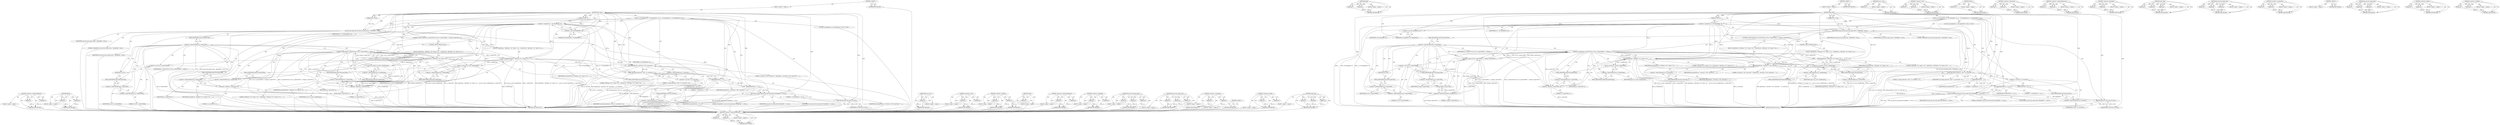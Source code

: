 digraph "&lt;operator&gt;.addition" {
vulnerable_148 [label=<(METHOD,&lt;operator&gt;.indirectFieldAccess)>];
vulnerable_149 [label=<(PARAM,p1)>];
vulnerable_150 [label=<(PARAM,p2)>];
vulnerable_151 [label=<(BLOCK,&lt;empty&gt;,&lt;empty&gt;)>];
vulnerable_152 [label=<(METHOD_RETURN,ANY)>];
vulnerable_172 [label=<(METHOD,fprintf)>];
vulnerable_173 [label=<(PARAM,p1)>];
vulnerable_174 [label=<(PARAM,p2)>];
vulnerable_175 [label=<(BLOCK,&lt;empty&gt;,&lt;empty&gt;)>];
vulnerable_176 [label=<(METHOD_RETURN,ANY)>];
vulnerable_6 [label=<(METHOD,&lt;global&gt;)<SUB>1</SUB>>];
vulnerable_7 [label=<(BLOCK,&lt;empty&gt;,&lt;empty&gt;)<SUB>1</SUB>>];
vulnerable_8 [label=<(METHOD,hdlr_dump)<SUB>1</SUB>>];
vulnerable_9 [label=<(PARAM,GF_Box *a)<SUB>1</SUB>>];
vulnerable_10 [label=<(PARAM,FILE * trace)<SUB>1</SUB>>];
vulnerable_11 [label=<(BLOCK,{
 	GF_HandlerBox *p = (GF_HandlerBox *)a;
 	gf...,{
 	GF_HandlerBox *p = (GF_HandlerBox *)a;
 	gf...)<SUB>2</SUB>>];
vulnerable_12 [label="<(LOCAL,GF_HandlerBox* p: GF_HandlerBox*)<SUB>3</SUB>>"];
vulnerable_13 [label=<(&lt;operator&gt;.assignment,*p = (GF_HandlerBox *)a)<SUB>3</SUB>>];
vulnerable_14 [label=<(IDENTIFIER,p,*p = (GF_HandlerBox *)a)<SUB>3</SUB>>];
vulnerable_15 [label=<(&lt;operator&gt;.cast,(GF_HandlerBox *)a)<SUB>3</SUB>>];
vulnerable_16 [label=<(UNKNOWN,GF_HandlerBox *,GF_HandlerBox *)<SUB>3</SUB>>];
vulnerable_17 [label=<(IDENTIFIER,a,(GF_HandlerBox *)a)<SUB>3</SUB>>];
vulnerable_18 [label=<(gf_isom_box_dump_start,gf_isom_box_dump_start(a, &quot;HandlerBox&quot;, trace))<SUB>4</SUB>>];
vulnerable_19 [label=<(IDENTIFIER,a,gf_isom_box_dump_start(a, &quot;HandlerBox&quot;, trace))<SUB>4</SUB>>];
vulnerable_20 [label=<(LITERAL,&quot;HandlerBox&quot;,gf_isom_box_dump_start(a, &quot;HandlerBox&quot;, trace))<SUB>4</SUB>>];
vulnerable_21 [label=<(IDENTIFIER,trace,gf_isom_box_dump_start(a, &quot;HandlerBox&quot;, trace))<SUB>4</SUB>>];
vulnerable_22 [label=<(CONTROL_STRUCTURE,IF,if (p-&gt;nameUTF8 &amp;&amp; (u32) p-&gt;nameUTF8[0] == strlen(p-&gt;nameUTF8+1)))<SUB>5</SUB>>];
vulnerable_23 [label=<(&lt;operator&gt;.logicalAnd,p-&gt;nameUTF8 &amp;&amp; (u32) p-&gt;nameUTF8[0] == strlen(p...)<SUB>5</SUB>>];
vulnerable_24 [label=<(&lt;operator&gt;.indirectFieldAccess,p-&gt;nameUTF8)<SUB>5</SUB>>];
vulnerable_25 [label=<(IDENTIFIER,p,p-&gt;nameUTF8 &amp;&amp; (u32) p-&gt;nameUTF8[0] == strlen(p...)<SUB>5</SUB>>];
vulnerable_26 [label=<(FIELD_IDENTIFIER,nameUTF8,nameUTF8)<SUB>5</SUB>>];
vulnerable_27 [label=<(&lt;operator&gt;.equals,(u32) p-&gt;nameUTF8[0] == strlen(p-&gt;nameUTF8+1))<SUB>5</SUB>>];
vulnerable_28 [label=<(&lt;operator&gt;.cast,(u32) p-&gt;nameUTF8[0])<SUB>5</SUB>>];
vulnerable_29 [label=<(UNKNOWN,u32,u32)<SUB>5</SUB>>];
vulnerable_30 [label=<(&lt;operator&gt;.indirectIndexAccess,p-&gt;nameUTF8[0])<SUB>5</SUB>>];
vulnerable_31 [label=<(&lt;operator&gt;.indirectFieldAccess,p-&gt;nameUTF8)<SUB>5</SUB>>];
vulnerable_32 [label=<(IDENTIFIER,p,(u32) p-&gt;nameUTF8[0])<SUB>5</SUB>>];
vulnerable_33 [label=<(FIELD_IDENTIFIER,nameUTF8,nameUTF8)<SUB>5</SUB>>];
vulnerable_34 [label=<(LITERAL,0,(u32) p-&gt;nameUTF8[0])<SUB>5</SUB>>];
vulnerable_35 [label=<(strlen,strlen(p-&gt;nameUTF8+1))<SUB>5</SUB>>];
vulnerable_36 [label=<(&lt;operator&gt;.addition,p-&gt;nameUTF8+1)<SUB>5</SUB>>];
vulnerable_37 [label=<(&lt;operator&gt;.indirectFieldAccess,p-&gt;nameUTF8)<SUB>5</SUB>>];
vulnerable_38 [label=<(IDENTIFIER,p,p-&gt;nameUTF8+1)<SUB>5</SUB>>];
vulnerable_39 [label=<(FIELD_IDENTIFIER,nameUTF8,nameUTF8)<SUB>5</SUB>>];
vulnerable_40 [label=<(LITERAL,1,p-&gt;nameUTF8+1)<SUB>5</SUB>>];
vulnerable_41 [label=<(BLOCK,{
 		fprintf(trace, &quot;hdlrType=\&quot;%s\&quot; Name=\&quot;%s\...,{
 		fprintf(trace, &quot;hdlrType=\&quot;%s\&quot; Name=\&quot;%s\...)<SUB>5</SUB>>];
vulnerable_42 [label=<(fprintf,fprintf(trace, &quot;hdlrType=\&quot;%s\&quot; Name=\&quot;%s\&quot; &quot;, ...)<SUB>6</SUB>>];
vulnerable_43 [label=<(IDENTIFIER,trace,fprintf(trace, &quot;hdlrType=\&quot;%s\&quot; Name=\&quot;%s\&quot; &quot;, ...)<SUB>6</SUB>>];
vulnerable_44 [label=<(LITERAL,&quot;hdlrType=\&quot;%s\&quot; Name=\&quot;%s\&quot; &quot;,fprintf(trace, &quot;hdlrType=\&quot;%s\&quot; Name=\&quot;%s\&quot; &quot;, ...)<SUB>6</SUB>>];
vulnerable_45 [label=<(gf_4cc_to_str,gf_4cc_to_str(p-&gt;handlerType))<SUB>6</SUB>>];
vulnerable_46 [label=<(&lt;operator&gt;.indirectFieldAccess,p-&gt;handlerType)<SUB>6</SUB>>];
vulnerable_47 [label=<(IDENTIFIER,p,gf_4cc_to_str(p-&gt;handlerType))<SUB>6</SUB>>];
vulnerable_48 [label=<(FIELD_IDENTIFIER,handlerType,handlerType)<SUB>6</SUB>>];
vulnerable_49 [label=<(&lt;operator&gt;.addition,p-&gt;nameUTF8+1)<SUB>6</SUB>>];
vulnerable_50 [label=<(&lt;operator&gt;.indirectFieldAccess,p-&gt;nameUTF8)<SUB>6</SUB>>];
vulnerable_51 [label=<(IDENTIFIER,p,p-&gt;nameUTF8+1)<SUB>6</SUB>>];
vulnerable_52 [label=<(FIELD_IDENTIFIER,nameUTF8,nameUTF8)<SUB>6</SUB>>];
vulnerable_53 [label=<(LITERAL,1,p-&gt;nameUTF8+1)<SUB>6</SUB>>];
vulnerable_54 [label=<(CONTROL_STRUCTURE,ELSE,else)<SUB>7</SUB>>];
vulnerable_55 [label=<(BLOCK,{
 		fprintf(trace, &quot;hdlrType=\&quot;%s\&quot; Name=\&quot;%s\...,{
 		fprintf(trace, &quot;hdlrType=\&quot;%s\&quot; Name=\&quot;%s\...)<SUB>7</SUB>>];
vulnerable_56 [label=<(fprintf,fprintf(trace, &quot;hdlrType=\&quot;%s\&quot; Name=\&quot;%s\&quot; &quot;, ...)<SUB>8</SUB>>];
vulnerable_57 [label=<(IDENTIFIER,trace,fprintf(trace, &quot;hdlrType=\&quot;%s\&quot; Name=\&quot;%s\&quot; &quot;, ...)<SUB>8</SUB>>];
vulnerable_58 [label=<(LITERAL,&quot;hdlrType=\&quot;%s\&quot; Name=\&quot;%s\&quot; &quot;,fprintf(trace, &quot;hdlrType=\&quot;%s\&quot; Name=\&quot;%s\&quot; &quot;, ...)<SUB>8</SUB>>];
vulnerable_59 [label=<(gf_4cc_to_str,gf_4cc_to_str(p-&gt;handlerType))<SUB>8</SUB>>];
vulnerable_60 [label=<(&lt;operator&gt;.indirectFieldAccess,p-&gt;handlerType)<SUB>8</SUB>>];
vulnerable_61 [label=<(IDENTIFIER,p,gf_4cc_to_str(p-&gt;handlerType))<SUB>8</SUB>>];
vulnerable_62 [label=<(FIELD_IDENTIFIER,handlerType,handlerType)<SUB>8</SUB>>];
vulnerable_63 [label=<(&lt;operator&gt;.indirectFieldAccess,p-&gt;nameUTF8)<SUB>8</SUB>>];
vulnerable_64 [label=<(IDENTIFIER,p,fprintf(trace, &quot;hdlrType=\&quot;%s\&quot; Name=\&quot;%s\&quot; &quot;, ...)<SUB>8</SUB>>];
vulnerable_65 [label=<(FIELD_IDENTIFIER,nameUTF8,nameUTF8)<SUB>8</SUB>>];
vulnerable_66 [label=<(fprintf,fprintf(trace, &quot;reserved1=\&quot;%d\&quot; reserved2=\&quot;&quot;,...)<SUB>10</SUB>>];
vulnerable_67 [label=<(IDENTIFIER,trace,fprintf(trace, &quot;reserved1=\&quot;%d\&quot; reserved2=\&quot;&quot;,...)<SUB>10</SUB>>];
vulnerable_68 [label=<(LITERAL,&quot;reserved1=\&quot;%d\&quot; reserved2=\&quot;&quot;,fprintf(trace, &quot;reserved1=\&quot;%d\&quot; reserved2=\&quot;&quot;,...)<SUB>10</SUB>>];
vulnerable_69 [label=<(&lt;operator&gt;.indirectFieldAccess,p-&gt;reserved1)<SUB>10</SUB>>];
vulnerable_70 [label=<(IDENTIFIER,p,fprintf(trace, &quot;reserved1=\&quot;%d\&quot; reserved2=\&quot;&quot;,...)<SUB>10</SUB>>];
vulnerable_71 [label=<(FIELD_IDENTIFIER,reserved1,reserved1)<SUB>10</SUB>>];
vulnerable_72 [label=<(dump_data,dump_data(trace, (char *) p-&gt;reserved2, 12))<SUB>11</SUB>>];
vulnerable_73 [label=<(IDENTIFIER,trace,dump_data(trace, (char *) p-&gt;reserved2, 12))<SUB>11</SUB>>];
vulnerable_74 [label=<(&lt;operator&gt;.cast,(char *) p-&gt;reserved2)<SUB>11</SUB>>];
vulnerable_75 [label=<(UNKNOWN,char *,char *)<SUB>11</SUB>>];
vulnerable_76 [label=<(&lt;operator&gt;.indirectFieldAccess,p-&gt;reserved2)<SUB>11</SUB>>];
vulnerable_77 [label=<(IDENTIFIER,p,(char *) p-&gt;reserved2)<SUB>11</SUB>>];
vulnerable_78 [label=<(FIELD_IDENTIFIER,reserved2,reserved2)<SUB>11</SUB>>];
vulnerable_79 [label=<(LITERAL,12,dump_data(trace, (char *) p-&gt;reserved2, 12))<SUB>11</SUB>>];
vulnerable_80 [label=<(fprintf,fprintf(trace, &quot;\&quot;&quot;))<SUB>12</SUB>>];
vulnerable_81 [label=<(IDENTIFIER,trace,fprintf(trace, &quot;\&quot;&quot;))<SUB>12</SUB>>];
vulnerable_82 [label=<(LITERAL,&quot;\&quot;&quot;,fprintf(trace, &quot;\&quot;&quot;))<SUB>12</SUB>>];
vulnerable_83 [label=<(fprintf,fprintf(trace, &quot;&gt;\n&quot;))<SUB>14</SUB>>];
vulnerable_84 [label=<(IDENTIFIER,trace,fprintf(trace, &quot;&gt;\n&quot;))<SUB>14</SUB>>];
vulnerable_85 [label=<(LITERAL,&quot;&gt;\n&quot;,fprintf(trace, &quot;&gt;\n&quot;))<SUB>14</SUB>>];
vulnerable_86 [label=<(gf_isom_box_dump_done,gf_isom_box_dump_done(&quot;HandlerBox&quot;, a, trace))<SUB>15</SUB>>];
vulnerable_87 [label=<(LITERAL,&quot;HandlerBox&quot;,gf_isom_box_dump_done(&quot;HandlerBox&quot;, a, trace))<SUB>15</SUB>>];
vulnerable_88 [label=<(IDENTIFIER,a,gf_isom_box_dump_done(&quot;HandlerBox&quot;, a, trace))<SUB>15</SUB>>];
vulnerable_89 [label=<(IDENTIFIER,trace,gf_isom_box_dump_done(&quot;HandlerBox&quot;, a, trace))<SUB>15</SUB>>];
vulnerable_90 [label=<(RETURN,return GF_OK;,return GF_OK;)<SUB>16</SUB>>];
vulnerable_91 [label=<(IDENTIFIER,GF_OK,return GF_OK;)<SUB>16</SUB>>];
vulnerable_92 [label=<(METHOD_RETURN,GF_Err)<SUB>1</SUB>>];
vulnerable_94 [label=<(METHOD_RETURN,ANY)<SUB>1</SUB>>];
vulnerable_177 [label=<(METHOD,gf_4cc_to_str)>];
vulnerable_178 [label=<(PARAM,p1)>];
vulnerable_179 [label=<(BLOCK,&lt;empty&gt;,&lt;empty&gt;)>];
vulnerable_180 [label=<(METHOD_RETURN,ANY)>];
vulnerable_132 [label=<(METHOD,&lt;operator&gt;.cast)>];
vulnerable_133 [label=<(PARAM,p1)>];
vulnerable_134 [label=<(PARAM,p2)>];
vulnerable_135 [label=<(BLOCK,&lt;empty&gt;,&lt;empty&gt;)>];
vulnerable_136 [label=<(METHOD_RETURN,ANY)>];
vulnerable_167 [label=<(METHOD,&lt;operator&gt;.addition)>];
vulnerable_168 [label=<(PARAM,p1)>];
vulnerable_169 [label=<(PARAM,p2)>];
vulnerable_170 [label=<(BLOCK,&lt;empty&gt;,&lt;empty&gt;)>];
vulnerable_171 [label=<(METHOD_RETURN,ANY)>];
vulnerable_163 [label=<(METHOD,strlen)>];
vulnerable_164 [label=<(PARAM,p1)>];
vulnerable_165 [label=<(BLOCK,&lt;empty&gt;,&lt;empty&gt;)>];
vulnerable_166 [label=<(METHOD_RETURN,ANY)>];
vulnerable_158 [label=<(METHOD,&lt;operator&gt;.indirectIndexAccess)>];
vulnerable_159 [label=<(PARAM,p1)>];
vulnerable_160 [label=<(PARAM,p2)>];
vulnerable_161 [label=<(BLOCK,&lt;empty&gt;,&lt;empty&gt;)>];
vulnerable_162 [label=<(METHOD_RETURN,ANY)>];
vulnerable_143 [label=<(METHOD,&lt;operator&gt;.logicalAnd)>];
vulnerable_144 [label=<(PARAM,p1)>];
vulnerable_145 [label=<(PARAM,p2)>];
vulnerable_146 [label=<(BLOCK,&lt;empty&gt;,&lt;empty&gt;)>];
vulnerable_147 [label=<(METHOD_RETURN,ANY)>];
vulnerable_187 [label=<(METHOD,gf_isom_box_dump_done)>];
vulnerable_188 [label=<(PARAM,p1)>];
vulnerable_189 [label=<(PARAM,p2)>];
vulnerable_190 [label=<(PARAM,p3)>];
vulnerable_191 [label=<(BLOCK,&lt;empty&gt;,&lt;empty&gt;)>];
vulnerable_192 [label=<(METHOD_RETURN,ANY)>];
vulnerable_137 [label=<(METHOD,gf_isom_box_dump_start)>];
vulnerable_138 [label=<(PARAM,p1)>];
vulnerable_139 [label=<(PARAM,p2)>];
vulnerable_140 [label=<(PARAM,p3)>];
vulnerable_141 [label=<(BLOCK,&lt;empty&gt;,&lt;empty&gt;)>];
vulnerable_142 [label=<(METHOD_RETURN,ANY)>];
vulnerable_127 [label=<(METHOD,&lt;operator&gt;.assignment)>];
vulnerable_128 [label=<(PARAM,p1)>];
vulnerable_129 [label=<(PARAM,p2)>];
vulnerable_130 [label=<(BLOCK,&lt;empty&gt;,&lt;empty&gt;)>];
vulnerable_131 [label=<(METHOD_RETURN,ANY)>];
vulnerable_121 [label=<(METHOD,&lt;global&gt;)<SUB>1</SUB>>];
vulnerable_122 [label=<(BLOCK,&lt;empty&gt;,&lt;empty&gt;)>];
vulnerable_123 [label=<(METHOD_RETURN,ANY)>];
vulnerable_153 [label=<(METHOD,&lt;operator&gt;.equals)>];
vulnerable_154 [label=<(PARAM,p1)>];
vulnerable_155 [label=<(PARAM,p2)>];
vulnerable_156 [label=<(BLOCK,&lt;empty&gt;,&lt;empty&gt;)>];
vulnerable_157 [label=<(METHOD_RETURN,ANY)>];
vulnerable_181 [label=<(METHOD,dump_data)>];
vulnerable_182 [label=<(PARAM,p1)>];
vulnerable_183 [label=<(PARAM,p2)>];
vulnerable_184 [label=<(PARAM,p3)>];
vulnerable_185 [label=<(BLOCK,&lt;empty&gt;,&lt;empty&gt;)>];
vulnerable_186 [label=<(METHOD_RETURN,ANY)>];
fixed_148 [label=<(METHOD,&lt;operator&gt;.indirectFieldAccess)>];
fixed_149 [label=<(PARAM,p1)>];
fixed_150 [label=<(PARAM,p2)>];
fixed_151 [label=<(BLOCK,&lt;empty&gt;,&lt;empty&gt;)>];
fixed_152 [label=<(METHOD_RETURN,ANY)>];
fixed_172 [label=<(METHOD,fprintf)>];
fixed_173 [label=<(PARAM,p1)>];
fixed_174 [label=<(PARAM,p2)>];
fixed_175 [label=<(BLOCK,&lt;empty&gt;,&lt;empty&gt;)>];
fixed_176 [label=<(METHOD_RETURN,ANY)>];
fixed_6 [label=<(METHOD,&lt;global&gt;)<SUB>1</SUB>>];
fixed_7 [label=<(BLOCK,&lt;empty&gt;,&lt;empty&gt;)<SUB>1</SUB>>];
fixed_8 [label=<(METHOD,hdlr_dump)<SUB>1</SUB>>];
fixed_9 [label=<(PARAM,GF_Box *a)<SUB>1</SUB>>];
fixed_10 [label=<(PARAM,FILE * trace)<SUB>1</SUB>>];
fixed_11 [label=<(BLOCK,{
 	GF_HandlerBox *p = (GF_HandlerBox *)a;
 	gf...,{
 	GF_HandlerBox *p = (GF_HandlerBox *)a;
 	gf...)<SUB>2</SUB>>];
fixed_12 [label="<(LOCAL,GF_HandlerBox* p: GF_HandlerBox*)<SUB>3</SUB>>"];
fixed_13 [label=<(&lt;operator&gt;.assignment,*p = (GF_HandlerBox *)a)<SUB>3</SUB>>];
fixed_14 [label=<(IDENTIFIER,p,*p = (GF_HandlerBox *)a)<SUB>3</SUB>>];
fixed_15 [label=<(&lt;operator&gt;.cast,(GF_HandlerBox *)a)<SUB>3</SUB>>];
fixed_16 [label=<(UNKNOWN,GF_HandlerBox *,GF_HandlerBox *)<SUB>3</SUB>>];
fixed_17 [label=<(IDENTIFIER,a,(GF_HandlerBox *)a)<SUB>3</SUB>>];
fixed_18 [label=<(gf_isom_box_dump_start,gf_isom_box_dump_start(a, &quot;HandlerBox&quot;, trace))<SUB>4</SUB>>];
fixed_19 [label=<(IDENTIFIER,a,gf_isom_box_dump_start(a, &quot;HandlerBox&quot;, trace))<SUB>4</SUB>>];
fixed_20 [label=<(LITERAL,&quot;HandlerBox&quot;,gf_isom_box_dump_start(a, &quot;HandlerBox&quot;, trace))<SUB>4</SUB>>];
fixed_21 [label=<(IDENTIFIER,trace,gf_isom_box_dump_start(a, &quot;HandlerBox&quot;, trace))<SUB>4</SUB>>];
fixed_22 [label=<(CONTROL_STRUCTURE,IF,if (p-&gt;nameUTF8 &amp;&amp; (u32) p-&gt;nameUTF8[0] == strlen(p-&gt;nameUTF8)-1))<SUB>5</SUB>>];
fixed_23 [label=<(&lt;operator&gt;.logicalAnd,p-&gt;nameUTF8 &amp;&amp; (u32) p-&gt;nameUTF8[0] == strlen(p...)<SUB>5</SUB>>];
fixed_24 [label=<(&lt;operator&gt;.indirectFieldAccess,p-&gt;nameUTF8)<SUB>5</SUB>>];
fixed_25 [label=<(IDENTIFIER,p,p-&gt;nameUTF8 &amp;&amp; (u32) p-&gt;nameUTF8[0] == strlen(p...)<SUB>5</SUB>>];
fixed_26 [label=<(FIELD_IDENTIFIER,nameUTF8,nameUTF8)<SUB>5</SUB>>];
fixed_27 [label=<(&lt;operator&gt;.equals,(u32) p-&gt;nameUTF8[0] == strlen(p-&gt;nameUTF8)-1)<SUB>5</SUB>>];
fixed_28 [label=<(&lt;operator&gt;.cast,(u32) p-&gt;nameUTF8[0])<SUB>5</SUB>>];
fixed_29 [label=<(UNKNOWN,u32,u32)<SUB>5</SUB>>];
fixed_30 [label=<(&lt;operator&gt;.indirectIndexAccess,p-&gt;nameUTF8[0])<SUB>5</SUB>>];
fixed_31 [label=<(&lt;operator&gt;.indirectFieldAccess,p-&gt;nameUTF8)<SUB>5</SUB>>];
fixed_32 [label=<(IDENTIFIER,p,(u32) p-&gt;nameUTF8[0])<SUB>5</SUB>>];
fixed_33 [label=<(FIELD_IDENTIFIER,nameUTF8,nameUTF8)<SUB>5</SUB>>];
fixed_34 [label=<(LITERAL,0,(u32) p-&gt;nameUTF8[0])<SUB>5</SUB>>];
fixed_35 [label=<(&lt;operator&gt;.subtraction,strlen(p-&gt;nameUTF8)-1)<SUB>5</SUB>>];
fixed_36 [label=<(strlen,strlen(p-&gt;nameUTF8))<SUB>5</SUB>>];
fixed_37 [label=<(&lt;operator&gt;.indirectFieldAccess,p-&gt;nameUTF8)<SUB>5</SUB>>];
fixed_38 [label=<(IDENTIFIER,p,strlen(p-&gt;nameUTF8))<SUB>5</SUB>>];
fixed_39 [label=<(FIELD_IDENTIFIER,nameUTF8,nameUTF8)<SUB>5</SUB>>];
fixed_40 [label=<(LITERAL,1,strlen(p-&gt;nameUTF8)-1)<SUB>5</SUB>>];
fixed_41 [label=<(BLOCK,{
 		fprintf(trace, &quot;hdlrType=\&quot;%s\&quot; Name=\&quot;%s\...,{
 		fprintf(trace, &quot;hdlrType=\&quot;%s\&quot; Name=\&quot;%s\...)<SUB>5</SUB>>];
fixed_42 [label=<(fprintf,fprintf(trace, &quot;hdlrType=\&quot;%s\&quot; Name=\&quot;%s\&quot; &quot;, ...)<SUB>6</SUB>>];
fixed_43 [label=<(IDENTIFIER,trace,fprintf(trace, &quot;hdlrType=\&quot;%s\&quot; Name=\&quot;%s\&quot; &quot;, ...)<SUB>6</SUB>>];
fixed_44 [label=<(LITERAL,&quot;hdlrType=\&quot;%s\&quot; Name=\&quot;%s\&quot; &quot;,fprintf(trace, &quot;hdlrType=\&quot;%s\&quot; Name=\&quot;%s\&quot; &quot;, ...)<SUB>6</SUB>>];
fixed_45 [label=<(gf_4cc_to_str,gf_4cc_to_str(p-&gt;handlerType))<SUB>6</SUB>>];
fixed_46 [label=<(&lt;operator&gt;.indirectFieldAccess,p-&gt;handlerType)<SUB>6</SUB>>];
fixed_47 [label=<(IDENTIFIER,p,gf_4cc_to_str(p-&gt;handlerType))<SUB>6</SUB>>];
fixed_48 [label=<(FIELD_IDENTIFIER,handlerType,handlerType)<SUB>6</SUB>>];
fixed_49 [label=<(&lt;operator&gt;.addition,p-&gt;nameUTF8+1)<SUB>6</SUB>>];
fixed_50 [label=<(&lt;operator&gt;.indirectFieldAccess,p-&gt;nameUTF8)<SUB>6</SUB>>];
fixed_51 [label=<(IDENTIFIER,p,p-&gt;nameUTF8+1)<SUB>6</SUB>>];
fixed_52 [label=<(FIELD_IDENTIFIER,nameUTF8,nameUTF8)<SUB>6</SUB>>];
fixed_53 [label=<(LITERAL,1,p-&gt;nameUTF8+1)<SUB>6</SUB>>];
fixed_54 [label=<(CONTROL_STRUCTURE,ELSE,else)<SUB>7</SUB>>];
fixed_55 [label=<(BLOCK,{
 		fprintf(trace, &quot;hdlrType=\&quot;%s\&quot; Name=\&quot;%s\...,{
 		fprintf(trace, &quot;hdlrType=\&quot;%s\&quot; Name=\&quot;%s\...)<SUB>7</SUB>>];
fixed_56 [label=<(fprintf,fprintf(trace, &quot;hdlrType=\&quot;%s\&quot; Name=\&quot;%s\&quot; &quot;, ...)<SUB>8</SUB>>];
fixed_57 [label=<(IDENTIFIER,trace,fprintf(trace, &quot;hdlrType=\&quot;%s\&quot; Name=\&quot;%s\&quot; &quot;, ...)<SUB>8</SUB>>];
fixed_58 [label=<(LITERAL,&quot;hdlrType=\&quot;%s\&quot; Name=\&quot;%s\&quot; &quot;,fprintf(trace, &quot;hdlrType=\&quot;%s\&quot; Name=\&quot;%s\&quot; &quot;, ...)<SUB>8</SUB>>];
fixed_59 [label=<(gf_4cc_to_str,gf_4cc_to_str(p-&gt;handlerType))<SUB>8</SUB>>];
fixed_60 [label=<(&lt;operator&gt;.indirectFieldAccess,p-&gt;handlerType)<SUB>8</SUB>>];
fixed_61 [label=<(IDENTIFIER,p,gf_4cc_to_str(p-&gt;handlerType))<SUB>8</SUB>>];
fixed_62 [label=<(FIELD_IDENTIFIER,handlerType,handlerType)<SUB>8</SUB>>];
fixed_63 [label=<(&lt;operator&gt;.indirectFieldAccess,p-&gt;nameUTF8)<SUB>8</SUB>>];
fixed_64 [label=<(IDENTIFIER,p,fprintf(trace, &quot;hdlrType=\&quot;%s\&quot; Name=\&quot;%s\&quot; &quot;, ...)<SUB>8</SUB>>];
fixed_65 [label=<(FIELD_IDENTIFIER,nameUTF8,nameUTF8)<SUB>8</SUB>>];
fixed_66 [label=<(fprintf,fprintf(trace, &quot;reserved1=\&quot;%d\&quot; reserved2=\&quot;&quot;,...)<SUB>10</SUB>>];
fixed_67 [label=<(IDENTIFIER,trace,fprintf(trace, &quot;reserved1=\&quot;%d\&quot; reserved2=\&quot;&quot;,...)<SUB>10</SUB>>];
fixed_68 [label=<(LITERAL,&quot;reserved1=\&quot;%d\&quot; reserved2=\&quot;&quot;,fprintf(trace, &quot;reserved1=\&quot;%d\&quot; reserved2=\&quot;&quot;,...)<SUB>10</SUB>>];
fixed_69 [label=<(&lt;operator&gt;.indirectFieldAccess,p-&gt;reserved1)<SUB>10</SUB>>];
fixed_70 [label=<(IDENTIFIER,p,fprintf(trace, &quot;reserved1=\&quot;%d\&quot; reserved2=\&quot;&quot;,...)<SUB>10</SUB>>];
fixed_71 [label=<(FIELD_IDENTIFIER,reserved1,reserved1)<SUB>10</SUB>>];
fixed_72 [label=<(dump_data,dump_data(trace, (char *) p-&gt;reserved2, 12))<SUB>11</SUB>>];
fixed_73 [label=<(IDENTIFIER,trace,dump_data(trace, (char *) p-&gt;reserved2, 12))<SUB>11</SUB>>];
fixed_74 [label=<(&lt;operator&gt;.cast,(char *) p-&gt;reserved2)<SUB>11</SUB>>];
fixed_75 [label=<(UNKNOWN,char *,char *)<SUB>11</SUB>>];
fixed_76 [label=<(&lt;operator&gt;.indirectFieldAccess,p-&gt;reserved2)<SUB>11</SUB>>];
fixed_77 [label=<(IDENTIFIER,p,(char *) p-&gt;reserved2)<SUB>11</SUB>>];
fixed_78 [label=<(FIELD_IDENTIFIER,reserved2,reserved2)<SUB>11</SUB>>];
fixed_79 [label=<(LITERAL,12,dump_data(trace, (char *) p-&gt;reserved2, 12))<SUB>11</SUB>>];
fixed_80 [label=<(fprintf,fprintf(trace, &quot;\&quot;&quot;))<SUB>12</SUB>>];
fixed_81 [label=<(IDENTIFIER,trace,fprintf(trace, &quot;\&quot;&quot;))<SUB>12</SUB>>];
fixed_82 [label=<(LITERAL,&quot;\&quot;&quot;,fprintf(trace, &quot;\&quot;&quot;))<SUB>12</SUB>>];
fixed_83 [label=<(fprintf,fprintf(trace, &quot;&gt;\n&quot;))<SUB>14</SUB>>];
fixed_84 [label=<(IDENTIFIER,trace,fprintf(trace, &quot;&gt;\n&quot;))<SUB>14</SUB>>];
fixed_85 [label=<(LITERAL,&quot;&gt;\n&quot;,fprintf(trace, &quot;&gt;\n&quot;))<SUB>14</SUB>>];
fixed_86 [label=<(gf_isom_box_dump_done,gf_isom_box_dump_done(&quot;HandlerBox&quot;, a, trace))<SUB>15</SUB>>];
fixed_87 [label=<(LITERAL,&quot;HandlerBox&quot;,gf_isom_box_dump_done(&quot;HandlerBox&quot;, a, trace))<SUB>15</SUB>>];
fixed_88 [label=<(IDENTIFIER,a,gf_isom_box_dump_done(&quot;HandlerBox&quot;, a, trace))<SUB>15</SUB>>];
fixed_89 [label=<(IDENTIFIER,trace,gf_isom_box_dump_done(&quot;HandlerBox&quot;, a, trace))<SUB>15</SUB>>];
fixed_90 [label=<(RETURN,return GF_OK;,return GF_OK;)<SUB>16</SUB>>];
fixed_91 [label=<(IDENTIFIER,GF_OK,return GF_OK;)<SUB>16</SUB>>];
fixed_92 [label=<(METHOD_RETURN,GF_Err)<SUB>1</SUB>>];
fixed_94 [label=<(METHOD_RETURN,ANY)<SUB>1</SUB>>];
fixed_177 [label=<(METHOD,gf_4cc_to_str)>];
fixed_178 [label=<(PARAM,p1)>];
fixed_179 [label=<(BLOCK,&lt;empty&gt;,&lt;empty&gt;)>];
fixed_180 [label=<(METHOD_RETURN,ANY)>];
fixed_132 [label=<(METHOD,&lt;operator&gt;.cast)>];
fixed_133 [label=<(PARAM,p1)>];
fixed_134 [label=<(PARAM,p2)>];
fixed_135 [label=<(BLOCK,&lt;empty&gt;,&lt;empty&gt;)>];
fixed_136 [label=<(METHOD_RETURN,ANY)>];
fixed_168 [label=<(METHOD,strlen)>];
fixed_169 [label=<(PARAM,p1)>];
fixed_170 [label=<(BLOCK,&lt;empty&gt;,&lt;empty&gt;)>];
fixed_171 [label=<(METHOD_RETURN,ANY)>];
fixed_163 [label=<(METHOD,&lt;operator&gt;.subtraction)>];
fixed_164 [label=<(PARAM,p1)>];
fixed_165 [label=<(PARAM,p2)>];
fixed_166 [label=<(BLOCK,&lt;empty&gt;,&lt;empty&gt;)>];
fixed_167 [label=<(METHOD_RETURN,ANY)>];
fixed_158 [label=<(METHOD,&lt;operator&gt;.indirectIndexAccess)>];
fixed_159 [label=<(PARAM,p1)>];
fixed_160 [label=<(PARAM,p2)>];
fixed_161 [label=<(BLOCK,&lt;empty&gt;,&lt;empty&gt;)>];
fixed_162 [label=<(METHOD_RETURN,ANY)>];
fixed_143 [label=<(METHOD,&lt;operator&gt;.logicalAnd)>];
fixed_144 [label=<(PARAM,p1)>];
fixed_145 [label=<(PARAM,p2)>];
fixed_146 [label=<(BLOCK,&lt;empty&gt;,&lt;empty&gt;)>];
fixed_147 [label=<(METHOD_RETURN,ANY)>];
fixed_186 [label=<(METHOD,dump_data)>];
fixed_187 [label=<(PARAM,p1)>];
fixed_188 [label=<(PARAM,p2)>];
fixed_189 [label=<(PARAM,p3)>];
fixed_190 [label=<(BLOCK,&lt;empty&gt;,&lt;empty&gt;)>];
fixed_191 [label=<(METHOD_RETURN,ANY)>];
fixed_137 [label=<(METHOD,gf_isom_box_dump_start)>];
fixed_138 [label=<(PARAM,p1)>];
fixed_139 [label=<(PARAM,p2)>];
fixed_140 [label=<(PARAM,p3)>];
fixed_141 [label=<(BLOCK,&lt;empty&gt;,&lt;empty&gt;)>];
fixed_142 [label=<(METHOD_RETURN,ANY)>];
fixed_127 [label=<(METHOD,&lt;operator&gt;.assignment)>];
fixed_128 [label=<(PARAM,p1)>];
fixed_129 [label=<(PARAM,p2)>];
fixed_130 [label=<(BLOCK,&lt;empty&gt;,&lt;empty&gt;)>];
fixed_131 [label=<(METHOD_RETURN,ANY)>];
fixed_121 [label=<(METHOD,&lt;global&gt;)<SUB>1</SUB>>];
fixed_122 [label=<(BLOCK,&lt;empty&gt;,&lt;empty&gt;)>];
fixed_123 [label=<(METHOD_RETURN,ANY)>];
fixed_192 [label=<(METHOD,gf_isom_box_dump_done)>];
fixed_193 [label=<(PARAM,p1)>];
fixed_194 [label=<(PARAM,p2)>];
fixed_195 [label=<(PARAM,p3)>];
fixed_196 [label=<(BLOCK,&lt;empty&gt;,&lt;empty&gt;)>];
fixed_197 [label=<(METHOD_RETURN,ANY)>];
fixed_153 [label=<(METHOD,&lt;operator&gt;.equals)>];
fixed_154 [label=<(PARAM,p1)>];
fixed_155 [label=<(PARAM,p2)>];
fixed_156 [label=<(BLOCK,&lt;empty&gt;,&lt;empty&gt;)>];
fixed_157 [label=<(METHOD_RETURN,ANY)>];
fixed_181 [label=<(METHOD,&lt;operator&gt;.addition)>];
fixed_182 [label=<(PARAM,p1)>];
fixed_183 [label=<(PARAM,p2)>];
fixed_184 [label=<(BLOCK,&lt;empty&gt;,&lt;empty&gt;)>];
fixed_185 [label=<(METHOD_RETURN,ANY)>];
vulnerable_148 -> vulnerable_149  [key=0, label="AST: "];
vulnerable_148 -> vulnerable_149  [key=1, label="DDG: "];
vulnerable_148 -> vulnerable_151  [key=0, label="AST: "];
vulnerable_148 -> vulnerable_150  [key=0, label="AST: "];
vulnerable_148 -> vulnerable_150  [key=1, label="DDG: "];
vulnerable_148 -> vulnerable_152  [key=0, label="AST: "];
vulnerable_148 -> vulnerable_152  [key=1, label="CFG: "];
vulnerable_149 -> vulnerable_152  [key=0, label="DDG: p1"];
vulnerable_150 -> vulnerable_152  [key=0, label="DDG: p2"];
vulnerable_151 -> fixed_148  [key=0];
vulnerable_152 -> fixed_148  [key=0];
vulnerable_172 -> vulnerable_173  [key=0, label="AST: "];
vulnerable_172 -> vulnerable_173  [key=1, label="DDG: "];
vulnerable_172 -> vulnerable_175  [key=0, label="AST: "];
vulnerable_172 -> vulnerable_174  [key=0, label="AST: "];
vulnerable_172 -> vulnerable_174  [key=1, label="DDG: "];
vulnerable_172 -> vulnerable_176  [key=0, label="AST: "];
vulnerable_172 -> vulnerable_176  [key=1, label="CFG: "];
vulnerable_173 -> vulnerable_176  [key=0, label="DDG: p1"];
vulnerable_174 -> vulnerable_176  [key=0, label="DDG: p2"];
vulnerable_175 -> fixed_148  [key=0];
vulnerable_176 -> fixed_148  [key=0];
vulnerable_6 -> vulnerable_7  [key=0, label="AST: "];
vulnerable_6 -> vulnerable_94  [key=0, label="AST: "];
vulnerable_6 -> vulnerable_94  [key=1, label="CFG: "];
vulnerable_7 -> vulnerable_8  [key=0, label="AST: "];
vulnerable_8 -> vulnerable_9  [key=0, label="AST: "];
vulnerable_8 -> vulnerable_9  [key=1, label="DDG: "];
vulnerable_8 -> vulnerable_10  [key=0, label="AST: "];
vulnerable_8 -> vulnerable_10  [key=1, label="DDG: "];
vulnerable_8 -> vulnerable_11  [key=0, label="AST: "];
vulnerable_8 -> vulnerable_92  [key=0, label="AST: "];
vulnerable_8 -> vulnerable_16  [key=0, label="CFG: "];
vulnerable_8 -> vulnerable_13  [key=0, label="DDG: "];
vulnerable_8 -> vulnerable_90  [key=0, label="DDG: "];
vulnerable_8 -> vulnerable_18  [key=0, label="DDG: "];
vulnerable_8 -> vulnerable_66  [key=0, label="DDG: "];
vulnerable_8 -> vulnerable_72  [key=0, label="DDG: "];
vulnerable_8 -> vulnerable_80  [key=0, label="DDG: "];
vulnerable_8 -> vulnerable_83  [key=0, label="DDG: "];
vulnerable_8 -> vulnerable_86  [key=0, label="DDG: "];
vulnerable_8 -> vulnerable_91  [key=0, label="DDG: "];
vulnerable_8 -> vulnerable_15  [key=0, label="DDG: "];
vulnerable_8 -> vulnerable_42  [key=0, label="DDG: "];
vulnerable_8 -> vulnerable_35  [key=0, label="DDG: "];
vulnerable_8 -> vulnerable_49  [key=0, label="DDG: "];
vulnerable_8 -> vulnerable_56  [key=0, label="DDG: "];
vulnerable_8 -> vulnerable_36  [key=0, label="DDG: "];
vulnerable_9 -> vulnerable_13  [key=0, label="DDG: a"];
vulnerable_9 -> vulnerable_18  [key=0, label="DDG: a"];
vulnerable_9 -> vulnerable_15  [key=0, label="DDG: a"];
vulnerable_10 -> vulnerable_18  [key=0, label="DDG: trace"];
vulnerable_11 -> vulnerable_12  [key=0, label="AST: "];
vulnerable_11 -> vulnerable_13  [key=0, label="AST: "];
vulnerable_11 -> vulnerable_18  [key=0, label="AST: "];
vulnerable_11 -> vulnerable_22  [key=0, label="AST: "];
vulnerable_11 -> vulnerable_66  [key=0, label="AST: "];
vulnerable_11 -> vulnerable_72  [key=0, label="AST: "];
vulnerable_11 -> vulnerable_80  [key=0, label="AST: "];
vulnerable_11 -> vulnerable_83  [key=0, label="AST: "];
vulnerable_11 -> vulnerable_86  [key=0, label="AST: "];
vulnerable_11 -> vulnerable_90  [key=0, label="AST: "];
vulnerable_12 -> fixed_148  [key=0];
vulnerable_13 -> vulnerable_14  [key=0, label="AST: "];
vulnerable_13 -> vulnerable_15  [key=0, label="AST: "];
vulnerable_13 -> vulnerable_18  [key=0, label="CFG: "];
vulnerable_13 -> vulnerable_92  [key=0, label="DDG: p"];
vulnerable_13 -> vulnerable_92  [key=1, label="DDG: (GF_HandlerBox *)a"];
vulnerable_13 -> vulnerable_92  [key=2, label="DDG: *p = (GF_HandlerBox *)a"];
vulnerable_13 -> vulnerable_66  [key=0, label="DDG: p"];
vulnerable_13 -> vulnerable_72  [key=0, label="DDG: p"];
vulnerable_13 -> vulnerable_23  [key=0, label="DDG: p"];
vulnerable_13 -> vulnerable_74  [key=0, label="DDG: p"];
vulnerable_13 -> vulnerable_42  [key=0, label="DDG: p"];
vulnerable_13 -> vulnerable_35  [key=0, label="DDG: p"];
vulnerable_13 -> vulnerable_45  [key=0, label="DDG: p"];
vulnerable_13 -> vulnerable_49  [key=0, label="DDG: p"];
vulnerable_13 -> vulnerable_56  [key=0, label="DDG: p"];
vulnerable_13 -> vulnerable_36  [key=0, label="DDG: p"];
vulnerable_13 -> vulnerable_59  [key=0, label="DDG: p"];
vulnerable_14 -> fixed_148  [key=0];
vulnerable_15 -> vulnerable_16  [key=0, label="AST: "];
vulnerable_15 -> vulnerable_17  [key=0, label="AST: "];
vulnerable_15 -> vulnerable_13  [key=0, label="CFG: "];
vulnerable_16 -> vulnerable_15  [key=0, label="CFG: "];
vulnerable_17 -> fixed_148  [key=0];
vulnerable_18 -> vulnerable_19  [key=0, label="AST: "];
vulnerable_18 -> vulnerable_20  [key=0, label="AST: "];
vulnerable_18 -> vulnerable_21  [key=0, label="AST: "];
vulnerable_18 -> vulnerable_26  [key=0, label="CFG: "];
vulnerable_18 -> vulnerable_92  [key=0, label="DDG: gf_isom_box_dump_start(a, &quot;HandlerBox&quot;, trace)"];
vulnerable_18 -> vulnerable_86  [key=0, label="DDG: a"];
vulnerable_18 -> vulnerable_42  [key=0, label="DDG: trace"];
vulnerable_18 -> vulnerable_56  [key=0, label="DDG: trace"];
vulnerable_19 -> fixed_148  [key=0];
vulnerable_20 -> fixed_148  [key=0];
vulnerable_21 -> fixed_148  [key=0];
vulnerable_22 -> vulnerable_23  [key=0, label="AST: "];
vulnerable_22 -> vulnerable_41  [key=0, label="AST: "];
vulnerable_22 -> vulnerable_54  [key=0, label="AST: "];
vulnerable_23 -> vulnerable_24  [key=0, label="AST: "];
vulnerable_23 -> vulnerable_27  [key=0, label="AST: "];
vulnerable_23 -> vulnerable_48  [key=0, label="CFG: "];
vulnerable_23 -> vulnerable_48  [key=1, label="CDG: "];
vulnerable_23 -> vulnerable_62  [key=0, label="CFG: "];
vulnerable_23 -> vulnerable_62  [key=1, label="CDG: "];
vulnerable_23 -> vulnerable_92  [key=0, label="DDG: (u32) p-&gt;nameUTF8[0] == strlen(p-&gt;nameUTF8+1)"];
vulnerable_23 -> vulnerable_92  [key=1, label="DDG: p-&gt;nameUTF8 &amp;&amp; (u32) p-&gt;nameUTF8[0] == strlen(p-&gt;nameUTF8+1)"];
vulnerable_23 -> vulnerable_42  [key=0, label="DDG: p-&gt;nameUTF8"];
vulnerable_23 -> vulnerable_42  [key=1, label="CDG: "];
vulnerable_23 -> vulnerable_49  [key=0, label="DDG: p-&gt;nameUTF8"];
vulnerable_23 -> vulnerable_49  [key=1, label="CDG: "];
vulnerable_23 -> vulnerable_56  [key=0, label="DDG: p-&gt;nameUTF8"];
vulnerable_23 -> vulnerable_56  [key=1, label="CDG: "];
vulnerable_23 -> vulnerable_60  [key=0, label="CDG: "];
vulnerable_23 -> vulnerable_52  [key=0, label="CDG: "];
vulnerable_23 -> vulnerable_46  [key=0, label="CDG: "];
vulnerable_23 -> vulnerable_45  [key=0, label="CDG: "];
vulnerable_23 -> vulnerable_63  [key=0, label="CDG: "];
vulnerable_23 -> vulnerable_65  [key=0, label="CDG: "];
vulnerable_23 -> vulnerable_50  [key=0, label="CDG: "];
vulnerable_23 -> vulnerable_59  [key=0, label="CDG: "];
vulnerable_24 -> vulnerable_25  [key=0, label="AST: "];
vulnerable_24 -> vulnerable_26  [key=0, label="AST: "];
vulnerable_24 -> vulnerable_29  [key=0, label="CFG: "];
vulnerable_24 -> vulnerable_29  [key=1, label="CDG: "];
vulnerable_24 -> vulnerable_23  [key=0, label="CFG: "];
vulnerable_24 -> vulnerable_30  [key=0, label="CDG: "];
vulnerable_24 -> vulnerable_33  [key=0, label="CDG: "];
vulnerable_24 -> vulnerable_28  [key=0, label="CDG: "];
vulnerable_24 -> vulnerable_36  [key=0, label="CDG: "];
vulnerable_24 -> vulnerable_37  [key=0, label="CDG: "];
vulnerable_24 -> vulnerable_27  [key=0, label="CDG: "];
vulnerable_24 -> vulnerable_35  [key=0, label="CDG: "];
vulnerable_24 -> vulnerable_39  [key=0, label="CDG: "];
vulnerable_24 -> vulnerable_31  [key=0, label="CDG: "];
vulnerable_25 -> fixed_148  [key=0];
vulnerable_26 -> vulnerable_24  [key=0, label="CFG: "];
vulnerable_27 -> vulnerable_28  [key=0, label="AST: "];
vulnerable_27 -> vulnerable_35  [key=0, label="AST: "];
vulnerable_27 -> vulnerable_23  [key=0, label="CFG: "];
vulnerable_27 -> vulnerable_23  [key=1, label="DDG: (u32) p-&gt;nameUTF8[0]"];
vulnerable_27 -> vulnerable_23  [key=2, label="DDG: strlen(p-&gt;nameUTF8+1)"];
vulnerable_27 -> vulnerable_92  [key=0, label="DDG: (u32) p-&gt;nameUTF8[0]"];
vulnerable_27 -> vulnerable_92  [key=1, label="DDG: strlen(p-&gt;nameUTF8+1)"];
vulnerable_28 -> vulnerable_29  [key=0, label="AST: "];
vulnerable_28 -> vulnerable_30  [key=0, label="AST: "];
vulnerable_28 -> vulnerable_39  [key=0, label="CFG: "];
vulnerable_28 -> vulnerable_92  [key=0, label="DDG: p-&gt;nameUTF8[0]"];
vulnerable_29 -> vulnerable_33  [key=0, label="CFG: "];
vulnerable_30 -> vulnerable_31  [key=0, label="AST: "];
vulnerable_30 -> vulnerable_34  [key=0, label="AST: "];
vulnerable_30 -> vulnerable_28  [key=0, label="CFG: "];
vulnerable_31 -> vulnerable_32  [key=0, label="AST: "];
vulnerable_31 -> vulnerable_33  [key=0, label="AST: "];
vulnerable_31 -> vulnerable_30  [key=0, label="CFG: "];
vulnerable_32 -> fixed_148  [key=0];
vulnerable_33 -> vulnerable_31  [key=0, label="CFG: "];
vulnerable_34 -> fixed_148  [key=0];
vulnerable_35 -> vulnerable_36  [key=0, label="AST: "];
vulnerable_35 -> vulnerable_27  [key=0, label="CFG: "];
vulnerable_35 -> vulnerable_27  [key=1, label="DDG: p-&gt;nameUTF8+1"];
vulnerable_35 -> vulnerable_92  [key=0, label="DDG: p-&gt;nameUTF8+1"];
vulnerable_36 -> vulnerable_37  [key=0, label="AST: "];
vulnerable_36 -> vulnerable_40  [key=0, label="AST: "];
vulnerable_36 -> vulnerable_35  [key=0, label="CFG: "];
vulnerable_37 -> vulnerable_38  [key=0, label="AST: "];
vulnerable_37 -> vulnerable_39  [key=0, label="AST: "];
vulnerable_37 -> vulnerable_36  [key=0, label="CFG: "];
vulnerable_38 -> fixed_148  [key=0];
vulnerable_39 -> vulnerable_37  [key=0, label="CFG: "];
vulnerable_40 -> fixed_148  [key=0];
vulnerable_41 -> vulnerable_42  [key=0, label="AST: "];
vulnerable_42 -> vulnerable_43  [key=0, label="AST: "];
vulnerable_42 -> vulnerable_44  [key=0, label="AST: "];
vulnerable_42 -> vulnerable_45  [key=0, label="AST: "];
vulnerable_42 -> vulnerable_49  [key=0, label="AST: "];
vulnerable_42 -> vulnerable_71  [key=0, label="CFG: "];
vulnerable_42 -> vulnerable_92  [key=0, label="DDG: gf_4cc_to_str(p-&gt;handlerType)"];
vulnerable_42 -> vulnerable_92  [key=1, label="DDG: p-&gt;nameUTF8+1"];
vulnerable_42 -> vulnerable_92  [key=2, label="DDG: fprintf(trace, &quot;hdlrType=\&quot;%s\&quot; Name=\&quot;%s\&quot; &quot;, gf_4cc_to_str(p-&gt;handlerType), p-&gt;nameUTF8+1)"];
vulnerable_42 -> vulnerable_66  [key=0, label="DDG: trace"];
vulnerable_43 -> fixed_148  [key=0];
vulnerable_44 -> fixed_148  [key=0];
vulnerable_45 -> vulnerable_46  [key=0, label="AST: "];
vulnerable_45 -> vulnerable_52  [key=0, label="CFG: "];
vulnerable_45 -> vulnerable_92  [key=0, label="DDG: p-&gt;handlerType"];
vulnerable_45 -> vulnerable_42  [key=0, label="DDG: p-&gt;handlerType"];
vulnerable_46 -> vulnerable_47  [key=0, label="AST: "];
vulnerable_46 -> vulnerable_48  [key=0, label="AST: "];
vulnerable_46 -> vulnerable_45  [key=0, label="CFG: "];
vulnerable_47 -> fixed_148  [key=0];
vulnerable_48 -> vulnerable_46  [key=0, label="CFG: "];
vulnerable_49 -> vulnerable_50  [key=0, label="AST: "];
vulnerable_49 -> vulnerable_53  [key=0, label="AST: "];
vulnerable_49 -> vulnerable_42  [key=0, label="CFG: "];
vulnerable_49 -> vulnerable_92  [key=0, label="DDG: p-&gt;nameUTF8"];
vulnerable_50 -> vulnerable_51  [key=0, label="AST: "];
vulnerable_50 -> vulnerable_52  [key=0, label="AST: "];
vulnerable_50 -> vulnerable_49  [key=0, label="CFG: "];
vulnerable_51 -> fixed_148  [key=0];
vulnerable_52 -> vulnerable_50  [key=0, label="CFG: "];
vulnerable_53 -> fixed_148  [key=0];
vulnerable_54 -> vulnerable_55  [key=0, label="AST: "];
vulnerable_55 -> vulnerable_56  [key=0, label="AST: "];
vulnerable_56 -> vulnerable_57  [key=0, label="AST: "];
vulnerable_56 -> vulnerable_58  [key=0, label="AST: "];
vulnerable_56 -> vulnerable_59  [key=0, label="AST: "];
vulnerable_56 -> vulnerable_63  [key=0, label="AST: "];
vulnerable_56 -> vulnerable_71  [key=0, label="CFG: "];
vulnerable_56 -> vulnerable_92  [key=0, label="DDG: gf_4cc_to_str(p-&gt;handlerType)"];
vulnerable_56 -> vulnerable_92  [key=1, label="DDG: p-&gt;nameUTF8"];
vulnerable_56 -> vulnerable_92  [key=2, label="DDG: fprintf(trace, &quot;hdlrType=\&quot;%s\&quot; Name=\&quot;%s\&quot; &quot;, gf_4cc_to_str(p-&gt;handlerType), p-&gt;nameUTF8)"];
vulnerable_56 -> vulnerable_66  [key=0, label="DDG: trace"];
vulnerable_57 -> fixed_148  [key=0];
vulnerable_58 -> fixed_148  [key=0];
vulnerable_59 -> vulnerable_60  [key=0, label="AST: "];
vulnerable_59 -> vulnerable_65  [key=0, label="CFG: "];
vulnerable_59 -> vulnerable_92  [key=0, label="DDG: p-&gt;handlerType"];
vulnerable_59 -> vulnerable_56  [key=0, label="DDG: p-&gt;handlerType"];
vulnerable_60 -> vulnerable_61  [key=0, label="AST: "];
vulnerable_60 -> vulnerable_62  [key=0, label="AST: "];
vulnerable_60 -> vulnerable_59  [key=0, label="CFG: "];
vulnerable_61 -> fixed_148  [key=0];
vulnerable_62 -> vulnerable_60  [key=0, label="CFG: "];
vulnerable_63 -> vulnerable_64  [key=0, label="AST: "];
vulnerable_63 -> vulnerable_65  [key=0, label="AST: "];
vulnerable_63 -> vulnerable_56  [key=0, label="CFG: "];
vulnerable_64 -> fixed_148  [key=0];
vulnerable_65 -> vulnerable_63  [key=0, label="CFG: "];
vulnerable_66 -> vulnerable_67  [key=0, label="AST: "];
vulnerable_66 -> vulnerable_68  [key=0, label="AST: "];
vulnerable_66 -> vulnerable_69  [key=0, label="AST: "];
vulnerable_66 -> vulnerable_75  [key=0, label="CFG: "];
vulnerable_66 -> vulnerable_92  [key=0, label="DDG: p-&gt;reserved1"];
vulnerable_66 -> vulnerable_92  [key=1, label="DDG: fprintf(trace, &quot;reserved1=\&quot;%d\&quot; reserved2=\&quot;&quot;, p-&gt;reserved1)"];
vulnerable_66 -> vulnerable_72  [key=0, label="DDG: trace"];
vulnerable_67 -> fixed_148  [key=0];
vulnerable_68 -> fixed_148  [key=0];
vulnerable_69 -> vulnerable_70  [key=0, label="AST: "];
vulnerable_69 -> vulnerable_71  [key=0, label="AST: "];
vulnerable_69 -> vulnerable_66  [key=0, label="CFG: "];
vulnerable_70 -> fixed_148  [key=0];
vulnerable_71 -> vulnerable_69  [key=0, label="CFG: "];
vulnerable_72 -> vulnerable_73  [key=0, label="AST: "];
vulnerable_72 -> vulnerable_74  [key=0, label="AST: "];
vulnerable_72 -> vulnerable_79  [key=0, label="AST: "];
vulnerable_72 -> vulnerable_80  [key=0, label="CFG: "];
vulnerable_72 -> vulnerable_80  [key=1, label="DDG: trace"];
vulnerable_72 -> vulnerable_92  [key=0, label="DDG: (char *) p-&gt;reserved2"];
vulnerable_72 -> vulnerable_92  [key=1, label="DDG: dump_data(trace, (char *) p-&gt;reserved2, 12)"];
vulnerable_73 -> fixed_148  [key=0];
vulnerable_74 -> vulnerable_75  [key=0, label="AST: "];
vulnerable_74 -> vulnerable_76  [key=0, label="AST: "];
vulnerable_74 -> vulnerable_72  [key=0, label="CFG: "];
vulnerable_74 -> vulnerable_92  [key=0, label="DDG: p-&gt;reserved2"];
vulnerable_75 -> vulnerable_78  [key=0, label="CFG: "];
vulnerable_76 -> vulnerable_77  [key=0, label="AST: "];
vulnerable_76 -> vulnerable_78  [key=0, label="AST: "];
vulnerable_76 -> vulnerable_74  [key=0, label="CFG: "];
vulnerable_77 -> fixed_148  [key=0];
vulnerable_78 -> vulnerable_76  [key=0, label="CFG: "];
vulnerable_79 -> fixed_148  [key=0];
vulnerable_80 -> vulnerable_81  [key=0, label="AST: "];
vulnerable_80 -> vulnerable_82  [key=0, label="AST: "];
vulnerable_80 -> vulnerable_83  [key=0, label="CFG: "];
vulnerable_80 -> vulnerable_83  [key=1, label="DDG: trace"];
vulnerable_80 -> vulnerable_92  [key=0, label="DDG: fprintf(trace, &quot;\&quot;&quot;)"];
vulnerable_81 -> fixed_148  [key=0];
vulnerable_82 -> fixed_148  [key=0];
vulnerable_83 -> vulnerable_84  [key=0, label="AST: "];
vulnerable_83 -> vulnerable_85  [key=0, label="AST: "];
vulnerable_83 -> vulnerable_86  [key=0, label="CFG: "];
vulnerable_83 -> vulnerable_86  [key=1, label="DDG: trace"];
vulnerable_83 -> vulnerable_92  [key=0, label="DDG: fprintf(trace, &quot;&gt;\n&quot;)"];
vulnerable_84 -> fixed_148  [key=0];
vulnerable_85 -> fixed_148  [key=0];
vulnerable_86 -> vulnerable_87  [key=0, label="AST: "];
vulnerable_86 -> vulnerable_88  [key=0, label="AST: "];
vulnerable_86 -> vulnerable_89  [key=0, label="AST: "];
vulnerable_86 -> vulnerable_90  [key=0, label="CFG: "];
vulnerable_86 -> vulnerable_92  [key=0, label="DDG: a"];
vulnerable_86 -> vulnerable_92  [key=1, label="DDG: trace"];
vulnerable_86 -> vulnerable_92  [key=2, label="DDG: gf_isom_box_dump_done(&quot;HandlerBox&quot;, a, trace)"];
vulnerable_87 -> fixed_148  [key=0];
vulnerable_88 -> fixed_148  [key=0];
vulnerable_89 -> fixed_148  [key=0];
vulnerable_90 -> vulnerable_91  [key=0, label="AST: "];
vulnerable_90 -> vulnerable_92  [key=0, label="CFG: "];
vulnerable_90 -> vulnerable_92  [key=1, label="DDG: &lt;RET&gt;"];
vulnerable_91 -> vulnerable_90  [key=0, label="DDG: GF_OK"];
vulnerable_92 -> fixed_148  [key=0];
vulnerable_94 -> fixed_148  [key=0];
vulnerable_177 -> vulnerable_178  [key=0, label="AST: "];
vulnerable_177 -> vulnerable_178  [key=1, label="DDG: "];
vulnerable_177 -> vulnerable_179  [key=0, label="AST: "];
vulnerable_177 -> vulnerable_180  [key=0, label="AST: "];
vulnerable_177 -> vulnerable_180  [key=1, label="CFG: "];
vulnerable_178 -> vulnerable_180  [key=0, label="DDG: p1"];
vulnerable_179 -> fixed_148  [key=0];
vulnerable_180 -> fixed_148  [key=0];
vulnerable_132 -> vulnerable_133  [key=0, label="AST: "];
vulnerable_132 -> vulnerable_133  [key=1, label="DDG: "];
vulnerable_132 -> vulnerable_135  [key=0, label="AST: "];
vulnerable_132 -> vulnerable_134  [key=0, label="AST: "];
vulnerable_132 -> vulnerable_134  [key=1, label="DDG: "];
vulnerable_132 -> vulnerable_136  [key=0, label="AST: "];
vulnerable_132 -> vulnerable_136  [key=1, label="CFG: "];
vulnerable_133 -> vulnerable_136  [key=0, label="DDG: p1"];
vulnerable_134 -> vulnerable_136  [key=0, label="DDG: p2"];
vulnerable_135 -> fixed_148  [key=0];
vulnerable_136 -> fixed_148  [key=0];
vulnerable_167 -> vulnerable_168  [key=0, label="AST: "];
vulnerable_167 -> vulnerable_168  [key=1, label="DDG: "];
vulnerable_167 -> vulnerable_170  [key=0, label="AST: "];
vulnerable_167 -> vulnerable_169  [key=0, label="AST: "];
vulnerable_167 -> vulnerable_169  [key=1, label="DDG: "];
vulnerable_167 -> vulnerable_171  [key=0, label="AST: "];
vulnerable_167 -> vulnerable_171  [key=1, label="CFG: "];
vulnerable_168 -> vulnerable_171  [key=0, label="DDG: p1"];
vulnerable_169 -> vulnerable_171  [key=0, label="DDG: p2"];
vulnerable_170 -> fixed_148  [key=0];
vulnerable_171 -> fixed_148  [key=0];
vulnerable_163 -> vulnerable_164  [key=0, label="AST: "];
vulnerable_163 -> vulnerable_164  [key=1, label="DDG: "];
vulnerable_163 -> vulnerable_165  [key=0, label="AST: "];
vulnerable_163 -> vulnerable_166  [key=0, label="AST: "];
vulnerable_163 -> vulnerable_166  [key=1, label="CFG: "];
vulnerable_164 -> vulnerable_166  [key=0, label="DDG: p1"];
vulnerable_165 -> fixed_148  [key=0];
vulnerable_166 -> fixed_148  [key=0];
vulnerable_158 -> vulnerable_159  [key=0, label="AST: "];
vulnerable_158 -> vulnerable_159  [key=1, label="DDG: "];
vulnerable_158 -> vulnerable_161  [key=0, label="AST: "];
vulnerable_158 -> vulnerable_160  [key=0, label="AST: "];
vulnerable_158 -> vulnerable_160  [key=1, label="DDG: "];
vulnerable_158 -> vulnerable_162  [key=0, label="AST: "];
vulnerable_158 -> vulnerable_162  [key=1, label="CFG: "];
vulnerable_159 -> vulnerable_162  [key=0, label="DDG: p1"];
vulnerable_160 -> vulnerable_162  [key=0, label="DDG: p2"];
vulnerable_161 -> fixed_148  [key=0];
vulnerable_162 -> fixed_148  [key=0];
vulnerable_143 -> vulnerable_144  [key=0, label="AST: "];
vulnerable_143 -> vulnerable_144  [key=1, label="DDG: "];
vulnerable_143 -> vulnerable_146  [key=0, label="AST: "];
vulnerable_143 -> vulnerable_145  [key=0, label="AST: "];
vulnerable_143 -> vulnerable_145  [key=1, label="DDG: "];
vulnerable_143 -> vulnerable_147  [key=0, label="AST: "];
vulnerable_143 -> vulnerable_147  [key=1, label="CFG: "];
vulnerable_144 -> vulnerable_147  [key=0, label="DDG: p1"];
vulnerable_145 -> vulnerable_147  [key=0, label="DDG: p2"];
vulnerable_146 -> fixed_148  [key=0];
vulnerable_147 -> fixed_148  [key=0];
vulnerable_187 -> vulnerable_188  [key=0, label="AST: "];
vulnerable_187 -> vulnerable_188  [key=1, label="DDG: "];
vulnerable_187 -> vulnerable_191  [key=0, label="AST: "];
vulnerable_187 -> vulnerable_189  [key=0, label="AST: "];
vulnerable_187 -> vulnerable_189  [key=1, label="DDG: "];
vulnerable_187 -> vulnerable_192  [key=0, label="AST: "];
vulnerable_187 -> vulnerable_192  [key=1, label="CFG: "];
vulnerable_187 -> vulnerable_190  [key=0, label="AST: "];
vulnerable_187 -> vulnerable_190  [key=1, label="DDG: "];
vulnerable_188 -> vulnerable_192  [key=0, label="DDG: p1"];
vulnerable_189 -> vulnerable_192  [key=0, label="DDG: p2"];
vulnerable_190 -> vulnerable_192  [key=0, label="DDG: p3"];
vulnerable_191 -> fixed_148  [key=0];
vulnerable_192 -> fixed_148  [key=0];
vulnerable_137 -> vulnerable_138  [key=0, label="AST: "];
vulnerable_137 -> vulnerable_138  [key=1, label="DDG: "];
vulnerable_137 -> vulnerable_141  [key=0, label="AST: "];
vulnerable_137 -> vulnerable_139  [key=0, label="AST: "];
vulnerable_137 -> vulnerable_139  [key=1, label="DDG: "];
vulnerable_137 -> vulnerable_142  [key=0, label="AST: "];
vulnerable_137 -> vulnerable_142  [key=1, label="CFG: "];
vulnerable_137 -> vulnerable_140  [key=0, label="AST: "];
vulnerable_137 -> vulnerable_140  [key=1, label="DDG: "];
vulnerable_138 -> vulnerable_142  [key=0, label="DDG: p1"];
vulnerable_139 -> vulnerable_142  [key=0, label="DDG: p2"];
vulnerable_140 -> vulnerable_142  [key=0, label="DDG: p3"];
vulnerable_141 -> fixed_148  [key=0];
vulnerable_142 -> fixed_148  [key=0];
vulnerable_127 -> vulnerable_128  [key=0, label="AST: "];
vulnerable_127 -> vulnerable_128  [key=1, label="DDG: "];
vulnerable_127 -> vulnerable_130  [key=0, label="AST: "];
vulnerable_127 -> vulnerable_129  [key=0, label="AST: "];
vulnerable_127 -> vulnerable_129  [key=1, label="DDG: "];
vulnerable_127 -> vulnerable_131  [key=0, label="AST: "];
vulnerable_127 -> vulnerable_131  [key=1, label="CFG: "];
vulnerable_128 -> vulnerable_131  [key=0, label="DDG: p1"];
vulnerable_129 -> vulnerable_131  [key=0, label="DDG: p2"];
vulnerable_130 -> fixed_148  [key=0];
vulnerable_131 -> fixed_148  [key=0];
vulnerable_121 -> vulnerable_122  [key=0, label="AST: "];
vulnerable_121 -> vulnerable_123  [key=0, label="AST: "];
vulnerable_121 -> vulnerable_123  [key=1, label="CFG: "];
vulnerable_122 -> fixed_148  [key=0];
vulnerable_123 -> fixed_148  [key=0];
vulnerable_153 -> vulnerable_154  [key=0, label="AST: "];
vulnerable_153 -> vulnerable_154  [key=1, label="DDG: "];
vulnerable_153 -> vulnerable_156  [key=0, label="AST: "];
vulnerable_153 -> vulnerable_155  [key=0, label="AST: "];
vulnerable_153 -> vulnerable_155  [key=1, label="DDG: "];
vulnerable_153 -> vulnerable_157  [key=0, label="AST: "];
vulnerable_153 -> vulnerable_157  [key=1, label="CFG: "];
vulnerable_154 -> vulnerable_157  [key=0, label="DDG: p1"];
vulnerable_155 -> vulnerable_157  [key=0, label="DDG: p2"];
vulnerable_156 -> fixed_148  [key=0];
vulnerable_157 -> fixed_148  [key=0];
vulnerable_181 -> vulnerable_182  [key=0, label="AST: "];
vulnerable_181 -> vulnerable_182  [key=1, label="DDG: "];
vulnerable_181 -> vulnerable_185  [key=0, label="AST: "];
vulnerable_181 -> vulnerable_183  [key=0, label="AST: "];
vulnerable_181 -> vulnerable_183  [key=1, label="DDG: "];
vulnerable_181 -> vulnerable_186  [key=0, label="AST: "];
vulnerable_181 -> vulnerable_186  [key=1, label="CFG: "];
vulnerable_181 -> vulnerable_184  [key=0, label="AST: "];
vulnerable_181 -> vulnerable_184  [key=1, label="DDG: "];
vulnerable_182 -> vulnerable_186  [key=0, label="DDG: p1"];
vulnerable_183 -> vulnerable_186  [key=0, label="DDG: p2"];
vulnerable_184 -> vulnerable_186  [key=0, label="DDG: p3"];
vulnerable_185 -> fixed_148  [key=0];
vulnerable_186 -> fixed_148  [key=0];
fixed_148 -> fixed_149  [key=0, label="AST: "];
fixed_148 -> fixed_149  [key=1, label="DDG: "];
fixed_148 -> fixed_151  [key=0, label="AST: "];
fixed_148 -> fixed_150  [key=0, label="AST: "];
fixed_148 -> fixed_150  [key=1, label="DDG: "];
fixed_148 -> fixed_152  [key=0, label="AST: "];
fixed_148 -> fixed_152  [key=1, label="CFG: "];
fixed_149 -> fixed_152  [key=0, label="DDG: p1"];
fixed_150 -> fixed_152  [key=0, label="DDG: p2"];
fixed_172 -> fixed_173  [key=0, label="AST: "];
fixed_172 -> fixed_173  [key=1, label="DDG: "];
fixed_172 -> fixed_175  [key=0, label="AST: "];
fixed_172 -> fixed_174  [key=0, label="AST: "];
fixed_172 -> fixed_174  [key=1, label="DDG: "];
fixed_172 -> fixed_176  [key=0, label="AST: "];
fixed_172 -> fixed_176  [key=1, label="CFG: "];
fixed_173 -> fixed_176  [key=0, label="DDG: p1"];
fixed_174 -> fixed_176  [key=0, label="DDG: p2"];
fixed_6 -> fixed_7  [key=0, label="AST: "];
fixed_6 -> fixed_94  [key=0, label="AST: "];
fixed_6 -> fixed_94  [key=1, label="CFG: "];
fixed_7 -> fixed_8  [key=0, label="AST: "];
fixed_8 -> fixed_9  [key=0, label="AST: "];
fixed_8 -> fixed_9  [key=1, label="DDG: "];
fixed_8 -> fixed_10  [key=0, label="AST: "];
fixed_8 -> fixed_10  [key=1, label="DDG: "];
fixed_8 -> fixed_11  [key=0, label="AST: "];
fixed_8 -> fixed_92  [key=0, label="AST: "];
fixed_8 -> fixed_16  [key=0, label="CFG: "];
fixed_8 -> fixed_13  [key=0, label="DDG: "];
fixed_8 -> fixed_90  [key=0, label="DDG: "];
fixed_8 -> fixed_18  [key=0, label="DDG: "];
fixed_8 -> fixed_66  [key=0, label="DDG: "];
fixed_8 -> fixed_72  [key=0, label="DDG: "];
fixed_8 -> fixed_80  [key=0, label="DDG: "];
fixed_8 -> fixed_83  [key=0, label="DDG: "];
fixed_8 -> fixed_86  [key=0, label="DDG: "];
fixed_8 -> fixed_91  [key=0, label="DDG: "];
fixed_8 -> fixed_15  [key=0, label="DDG: "];
fixed_8 -> fixed_42  [key=0, label="DDG: "];
fixed_8 -> fixed_35  [key=0, label="DDG: "];
fixed_8 -> fixed_49  [key=0, label="DDG: "];
fixed_8 -> fixed_56  [key=0, label="DDG: "];
fixed_9 -> fixed_13  [key=0, label="DDG: a"];
fixed_9 -> fixed_18  [key=0, label="DDG: a"];
fixed_9 -> fixed_15  [key=0, label="DDG: a"];
fixed_10 -> fixed_18  [key=0, label="DDG: trace"];
fixed_11 -> fixed_12  [key=0, label="AST: "];
fixed_11 -> fixed_13  [key=0, label="AST: "];
fixed_11 -> fixed_18  [key=0, label="AST: "];
fixed_11 -> fixed_22  [key=0, label="AST: "];
fixed_11 -> fixed_66  [key=0, label="AST: "];
fixed_11 -> fixed_72  [key=0, label="AST: "];
fixed_11 -> fixed_80  [key=0, label="AST: "];
fixed_11 -> fixed_83  [key=0, label="AST: "];
fixed_11 -> fixed_86  [key=0, label="AST: "];
fixed_11 -> fixed_90  [key=0, label="AST: "];
fixed_13 -> fixed_14  [key=0, label="AST: "];
fixed_13 -> fixed_15  [key=0, label="AST: "];
fixed_13 -> fixed_18  [key=0, label="CFG: "];
fixed_13 -> fixed_92  [key=0, label="DDG: p"];
fixed_13 -> fixed_92  [key=1, label="DDG: (GF_HandlerBox *)a"];
fixed_13 -> fixed_92  [key=2, label="DDG: *p = (GF_HandlerBox *)a"];
fixed_13 -> fixed_66  [key=0, label="DDG: p"];
fixed_13 -> fixed_72  [key=0, label="DDG: p"];
fixed_13 -> fixed_23  [key=0, label="DDG: p"];
fixed_13 -> fixed_74  [key=0, label="DDG: p"];
fixed_13 -> fixed_42  [key=0, label="DDG: p"];
fixed_13 -> fixed_45  [key=0, label="DDG: p"];
fixed_13 -> fixed_49  [key=0, label="DDG: p"];
fixed_13 -> fixed_56  [key=0, label="DDG: p"];
fixed_13 -> fixed_36  [key=0, label="DDG: p"];
fixed_13 -> fixed_59  [key=0, label="DDG: p"];
fixed_15 -> fixed_16  [key=0, label="AST: "];
fixed_15 -> fixed_17  [key=0, label="AST: "];
fixed_15 -> fixed_13  [key=0, label="CFG: "];
fixed_16 -> fixed_15  [key=0, label="CFG: "];
fixed_18 -> fixed_19  [key=0, label="AST: "];
fixed_18 -> fixed_20  [key=0, label="AST: "];
fixed_18 -> fixed_21  [key=0, label="AST: "];
fixed_18 -> fixed_26  [key=0, label="CFG: "];
fixed_18 -> fixed_92  [key=0, label="DDG: gf_isom_box_dump_start(a, &quot;HandlerBox&quot;, trace)"];
fixed_18 -> fixed_86  [key=0, label="DDG: a"];
fixed_18 -> fixed_42  [key=0, label="DDG: trace"];
fixed_18 -> fixed_56  [key=0, label="DDG: trace"];
fixed_22 -> fixed_23  [key=0, label="AST: "];
fixed_22 -> fixed_41  [key=0, label="AST: "];
fixed_22 -> fixed_54  [key=0, label="AST: "];
fixed_23 -> fixed_24  [key=0, label="AST: "];
fixed_23 -> fixed_27  [key=0, label="AST: "];
fixed_23 -> fixed_48  [key=0, label="CFG: "];
fixed_23 -> fixed_48  [key=1, label="CDG: "];
fixed_23 -> fixed_62  [key=0, label="CFG: "];
fixed_23 -> fixed_62  [key=1, label="CDG: "];
fixed_23 -> fixed_92  [key=0, label="DDG: (u32) p-&gt;nameUTF8[0] == strlen(p-&gt;nameUTF8)-1"];
fixed_23 -> fixed_92  [key=1, label="DDG: p-&gt;nameUTF8 &amp;&amp; (u32) p-&gt;nameUTF8[0] == strlen(p-&gt;nameUTF8)-1"];
fixed_23 -> fixed_42  [key=0, label="DDG: p-&gt;nameUTF8"];
fixed_23 -> fixed_42  [key=1, label="CDG: "];
fixed_23 -> fixed_49  [key=0, label="DDG: p-&gt;nameUTF8"];
fixed_23 -> fixed_49  [key=1, label="CDG: "];
fixed_23 -> fixed_56  [key=0, label="DDG: p-&gt;nameUTF8"];
fixed_23 -> fixed_56  [key=1, label="CDG: "];
fixed_23 -> fixed_60  [key=0, label="CDG: "];
fixed_23 -> fixed_52  [key=0, label="CDG: "];
fixed_23 -> fixed_46  [key=0, label="CDG: "];
fixed_23 -> fixed_45  [key=0, label="CDG: "];
fixed_23 -> fixed_63  [key=0, label="CDG: "];
fixed_23 -> fixed_65  [key=0, label="CDG: "];
fixed_23 -> fixed_50  [key=0, label="CDG: "];
fixed_23 -> fixed_59  [key=0, label="CDG: "];
fixed_24 -> fixed_25  [key=0, label="AST: "];
fixed_24 -> fixed_26  [key=0, label="AST: "];
fixed_24 -> fixed_29  [key=0, label="CFG: "];
fixed_24 -> fixed_29  [key=1, label="CDG: "];
fixed_24 -> fixed_23  [key=0, label="CFG: "];
fixed_24 -> fixed_30  [key=0, label="CDG: "];
fixed_24 -> fixed_33  [key=0, label="CDG: "];
fixed_24 -> fixed_28  [key=0, label="CDG: "];
fixed_24 -> fixed_36  [key=0, label="CDG: "];
fixed_24 -> fixed_37  [key=0, label="CDG: "];
fixed_24 -> fixed_27  [key=0, label="CDG: "];
fixed_24 -> fixed_35  [key=0, label="CDG: "];
fixed_24 -> fixed_39  [key=0, label="CDG: "];
fixed_24 -> fixed_31  [key=0, label="CDG: "];
fixed_26 -> fixed_24  [key=0, label="CFG: "];
fixed_27 -> fixed_28  [key=0, label="AST: "];
fixed_27 -> fixed_35  [key=0, label="AST: "];
fixed_27 -> fixed_23  [key=0, label="CFG: "];
fixed_27 -> fixed_23  [key=1, label="DDG: (u32) p-&gt;nameUTF8[0]"];
fixed_27 -> fixed_23  [key=2, label="DDG: strlen(p-&gt;nameUTF8)-1"];
fixed_27 -> fixed_92  [key=0, label="DDG: (u32) p-&gt;nameUTF8[0]"];
fixed_27 -> fixed_92  [key=1, label="DDG: strlen(p-&gt;nameUTF8)-1"];
fixed_28 -> fixed_29  [key=0, label="AST: "];
fixed_28 -> fixed_30  [key=0, label="AST: "];
fixed_28 -> fixed_39  [key=0, label="CFG: "];
fixed_28 -> fixed_92  [key=0, label="DDG: p-&gt;nameUTF8[0]"];
fixed_29 -> fixed_33  [key=0, label="CFG: "];
fixed_30 -> fixed_31  [key=0, label="AST: "];
fixed_30 -> fixed_34  [key=0, label="AST: "];
fixed_30 -> fixed_28  [key=0, label="CFG: "];
fixed_31 -> fixed_32  [key=0, label="AST: "];
fixed_31 -> fixed_33  [key=0, label="AST: "];
fixed_31 -> fixed_30  [key=0, label="CFG: "];
fixed_33 -> fixed_31  [key=0, label="CFG: "];
fixed_35 -> fixed_36  [key=0, label="AST: "];
fixed_35 -> fixed_40  [key=0, label="AST: "];
fixed_35 -> fixed_27  [key=0, label="CFG: "];
fixed_35 -> fixed_27  [key=1, label="DDG: strlen(p-&gt;nameUTF8)"];
fixed_35 -> fixed_27  [key=2, label="DDG: 1"];
fixed_35 -> fixed_92  [key=0, label="DDG: strlen(p-&gt;nameUTF8)"];
fixed_36 -> fixed_37  [key=0, label="AST: "];
fixed_36 -> fixed_35  [key=0, label="CFG: "];
fixed_36 -> fixed_35  [key=1, label="DDG: p-&gt;nameUTF8"];
fixed_36 -> fixed_23  [key=0, label="DDG: p-&gt;nameUTF8"];
fixed_37 -> fixed_38  [key=0, label="AST: "];
fixed_37 -> fixed_39  [key=0, label="AST: "];
fixed_37 -> fixed_36  [key=0, label="CFG: "];
fixed_39 -> fixed_37  [key=0, label="CFG: "];
fixed_41 -> fixed_42  [key=0, label="AST: "];
fixed_42 -> fixed_43  [key=0, label="AST: "];
fixed_42 -> fixed_44  [key=0, label="AST: "];
fixed_42 -> fixed_45  [key=0, label="AST: "];
fixed_42 -> fixed_49  [key=0, label="AST: "];
fixed_42 -> fixed_71  [key=0, label="CFG: "];
fixed_42 -> fixed_92  [key=0, label="DDG: gf_4cc_to_str(p-&gt;handlerType)"];
fixed_42 -> fixed_92  [key=1, label="DDG: p-&gt;nameUTF8+1"];
fixed_42 -> fixed_92  [key=2, label="DDG: fprintf(trace, &quot;hdlrType=\&quot;%s\&quot; Name=\&quot;%s\&quot; &quot;, gf_4cc_to_str(p-&gt;handlerType), p-&gt;nameUTF8+1)"];
fixed_42 -> fixed_66  [key=0, label="DDG: trace"];
fixed_45 -> fixed_46  [key=0, label="AST: "];
fixed_45 -> fixed_52  [key=0, label="CFG: "];
fixed_45 -> fixed_92  [key=0, label="DDG: p-&gt;handlerType"];
fixed_45 -> fixed_42  [key=0, label="DDG: p-&gt;handlerType"];
fixed_46 -> fixed_47  [key=0, label="AST: "];
fixed_46 -> fixed_48  [key=0, label="AST: "];
fixed_46 -> fixed_45  [key=0, label="CFG: "];
fixed_48 -> fixed_46  [key=0, label="CFG: "];
fixed_49 -> fixed_50  [key=0, label="AST: "];
fixed_49 -> fixed_53  [key=0, label="AST: "];
fixed_49 -> fixed_42  [key=0, label="CFG: "];
fixed_49 -> fixed_92  [key=0, label="DDG: p-&gt;nameUTF8"];
fixed_50 -> fixed_51  [key=0, label="AST: "];
fixed_50 -> fixed_52  [key=0, label="AST: "];
fixed_50 -> fixed_49  [key=0, label="CFG: "];
fixed_52 -> fixed_50  [key=0, label="CFG: "];
fixed_54 -> fixed_55  [key=0, label="AST: "];
fixed_55 -> fixed_56  [key=0, label="AST: "];
fixed_56 -> fixed_57  [key=0, label="AST: "];
fixed_56 -> fixed_58  [key=0, label="AST: "];
fixed_56 -> fixed_59  [key=0, label="AST: "];
fixed_56 -> fixed_63  [key=0, label="AST: "];
fixed_56 -> fixed_71  [key=0, label="CFG: "];
fixed_56 -> fixed_92  [key=0, label="DDG: gf_4cc_to_str(p-&gt;handlerType)"];
fixed_56 -> fixed_92  [key=1, label="DDG: p-&gt;nameUTF8"];
fixed_56 -> fixed_92  [key=2, label="DDG: fprintf(trace, &quot;hdlrType=\&quot;%s\&quot; Name=\&quot;%s\&quot; &quot;, gf_4cc_to_str(p-&gt;handlerType), p-&gt;nameUTF8)"];
fixed_56 -> fixed_66  [key=0, label="DDG: trace"];
fixed_59 -> fixed_60  [key=0, label="AST: "];
fixed_59 -> fixed_65  [key=0, label="CFG: "];
fixed_59 -> fixed_92  [key=0, label="DDG: p-&gt;handlerType"];
fixed_59 -> fixed_56  [key=0, label="DDG: p-&gt;handlerType"];
fixed_60 -> fixed_61  [key=0, label="AST: "];
fixed_60 -> fixed_62  [key=0, label="AST: "];
fixed_60 -> fixed_59  [key=0, label="CFG: "];
fixed_62 -> fixed_60  [key=0, label="CFG: "];
fixed_63 -> fixed_64  [key=0, label="AST: "];
fixed_63 -> fixed_65  [key=0, label="AST: "];
fixed_63 -> fixed_56  [key=0, label="CFG: "];
fixed_65 -> fixed_63  [key=0, label="CFG: "];
fixed_66 -> fixed_67  [key=0, label="AST: "];
fixed_66 -> fixed_68  [key=0, label="AST: "];
fixed_66 -> fixed_69  [key=0, label="AST: "];
fixed_66 -> fixed_75  [key=0, label="CFG: "];
fixed_66 -> fixed_92  [key=0, label="DDG: p-&gt;reserved1"];
fixed_66 -> fixed_92  [key=1, label="DDG: fprintf(trace, &quot;reserved1=\&quot;%d\&quot; reserved2=\&quot;&quot;, p-&gt;reserved1)"];
fixed_66 -> fixed_72  [key=0, label="DDG: trace"];
fixed_69 -> fixed_70  [key=0, label="AST: "];
fixed_69 -> fixed_71  [key=0, label="AST: "];
fixed_69 -> fixed_66  [key=0, label="CFG: "];
fixed_71 -> fixed_69  [key=0, label="CFG: "];
fixed_72 -> fixed_73  [key=0, label="AST: "];
fixed_72 -> fixed_74  [key=0, label="AST: "];
fixed_72 -> fixed_79  [key=0, label="AST: "];
fixed_72 -> fixed_80  [key=0, label="CFG: "];
fixed_72 -> fixed_80  [key=1, label="DDG: trace"];
fixed_72 -> fixed_92  [key=0, label="DDG: (char *) p-&gt;reserved2"];
fixed_72 -> fixed_92  [key=1, label="DDG: dump_data(trace, (char *) p-&gt;reserved2, 12)"];
fixed_74 -> fixed_75  [key=0, label="AST: "];
fixed_74 -> fixed_76  [key=0, label="AST: "];
fixed_74 -> fixed_72  [key=0, label="CFG: "];
fixed_74 -> fixed_92  [key=0, label="DDG: p-&gt;reserved2"];
fixed_75 -> fixed_78  [key=0, label="CFG: "];
fixed_76 -> fixed_77  [key=0, label="AST: "];
fixed_76 -> fixed_78  [key=0, label="AST: "];
fixed_76 -> fixed_74  [key=0, label="CFG: "];
fixed_78 -> fixed_76  [key=0, label="CFG: "];
fixed_80 -> fixed_81  [key=0, label="AST: "];
fixed_80 -> fixed_82  [key=0, label="AST: "];
fixed_80 -> fixed_83  [key=0, label="CFG: "];
fixed_80 -> fixed_83  [key=1, label="DDG: trace"];
fixed_80 -> fixed_92  [key=0, label="DDG: fprintf(trace, &quot;\&quot;&quot;)"];
fixed_83 -> fixed_84  [key=0, label="AST: "];
fixed_83 -> fixed_85  [key=0, label="AST: "];
fixed_83 -> fixed_86  [key=0, label="CFG: "];
fixed_83 -> fixed_86  [key=1, label="DDG: trace"];
fixed_83 -> fixed_92  [key=0, label="DDG: fprintf(trace, &quot;&gt;\n&quot;)"];
fixed_86 -> fixed_87  [key=0, label="AST: "];
fixed_86 -> fixed_88  [key=0, label="AST: "];
fixed_86 -> fixed_89  [key=0, label="AST: "];
fixed_86 -> fixed_90  [key=0, label="CFG: "];
fixed_86 -> fixed_92  [key=0, label="DDG: a"];
fixed_86 -> fixed_92  [key=1, label="DDG: trace"];
fixed_86 -> fixed_92  [key=2, label="DDG: gf_isom_box_dump_done(&quot;HandlerBox&quot;, a, trace)"];
fixed_90 -> fixed_91  [key=0, label="AST: "];
fixed_90 -> fixed_92  [key=0, label="CFG: "];
fixed_90 -> fixed_92  [key=1, label="DDG: &lt;RET&gt;"];
fixed_91 -> fixed_90  [key=0, label="DDG: GF_OK"];
fixed_177 -> fixed_178  [key=0, label="AST: "];
fixed_177 -> fixed_178  [key=1, label="DDG: "];
fixed_177 -> fixed_179  [key=0, label="AST: "];
fixed_177 -> fixed_180  [key=0, label="AST: "];
fixed_177 -> fixed_180  [key=1, label="CFG: "];
fixed_178 -> fixed_180  [key=0, label="DDG: p1"];
fixed_132 -> fixed_133  [key=0, label="AST: "];
fixed_132 -> fixed_133  [key=1, label="DDG: "];
fixed_132 -> fixed_135  [key=0, label="AST: "];
fixed_132 -> fixed_134  [key=0, label="AST: "];
fixed_132 -> fixed_134  [key=1, label="DDG: "];
fixed_132 -> fixed_136  [key=0, label="AST: "];
fixed_132 -> fixed_136  [key=1, label="CFG: "];
fixed_133 -> fixed_136  [key=0, label="DDG: p1"];
fixed_134 -> fixed_136  [key=0, label="DDG: p2"];
fixed_168 -> fixed_169  [key=0, label="AST: "];
fixed_168 -> fixed_169  [key=1, label="DDG: "];
fixed_168 -> fixed_170  [key=0, label="AST: "];
fixed_168 -> fixed_171  [key=0, label="AST: "];
fixed_168 -> fixed_171  [key=1, label="CFG: "];
fixed_169 -> fixed_171  [key=0, label="DDG: p1"];
fixed_163 -> fixed_164  [key=0, label="AST: "];
fixed_163 -> fixed_164  [key=1, label="DDG: "];
fixed_163 -> fixed_166  [key=0, label="AST: "];
fixed_163 -> fixed_165  [key=0, label="AST: "];
fixed_163 -> fixed_165  [key=1, label="DDG: "];
fixed_163 -> fixed_167  [key=0, label="AST: "];
fixed_163 -> fixed_167  [key=1, label="CFG: "];
fixed_164 -> fixed_167  [key=0, label="DDG: p1"];
fixed_165 -> fixed_167  [key=0, label="DDG: p2"];
fixed_158 -> fixed_159  [key=0, label="AST: "];
fixed_158 -> fixed_159  [key=1, label="DDG: "];
fixed_158 -> fixed_161  [key=0, label="AST: "];
fixed_158 -> fixed_160  [key=0, label="AST: "];
fixed_158 -> fixed_160  [key=1, label="DDG: "];
fixed_158 -> fixed_162  [key=0, label="AST: "];
fixed_158 -> fixed_162  [key=1, label="CFG: "];
fixed_159 -> fixed_162  [key=0, label="DDG: p1"];
fixed_160 -> fixed_162  [key=0, label="DDG: p2"];
fixed_143 -> fixed_144  [key=0, label="AST: "];
fixed_143 -> fixed_144  [key=1, label="DDG: "];
fixed_143 -> fixed_146  [key=0, label="AST: "];
fixed_143 -> fixed_145  [key=0, label="AST: "];
fixed_143 -> fixed_145  [key=1, label="DDG: "];
fixed_143 -> fixed_147  [key=0, label="AST: "];
fixed_143 -> fixed_147  [key=1, label="CFG: "];
fixed_144 -> fixed_147  [key=0, label="DDG: p1"];
fixed_145 -> fixed_147  [key=0, label="DDG: p2"];
fixed_186 -> fixed_187  [key=0, label="AST: "];
fixed_186 -> fixed_187  [key=1, label="DDG: "];
fixed_186 -> fixed_190  [key=0, label="AST: "];
fixed_186 -> fixed_188  [key=0, label="AST: "];
fixed_186 -> fixed_188  [key=1, label="DDG: "];
fixed_186 -> fixed_191  [key=0, label="AST: "];
fixed_186 -> fixed_191  [key=1, label="CFG: "];
fixed_186 -> fixed_189  [key=0, label="AST: "];
fixed_186 -> fixed_189  [key=1, label="DDG: "];
fixed_187 -> fixed_191  [key=0, label="DDG: p1"];
fixed_188 -> fixed_191  [key=0, label="DDG: p2"];
fixed_189 -> fixed_191  [key=0, label="DDG: p3"];
fixed_137 -> fixed_138  [key=0, label="AST: "];
fixed_137 -> fixed_138  [key=1, label="DDG: "];
fixed_137 -> fixed_141  [key=0, label="AST: "];
fixed_137 -> fixed_139  [key=0, label="AST: "];
fixed_137 -> fixed_139  [key=1, label="DDG: "];
fixed_137 -> fixed_142  [key=0, label="AST: "];
fixed_137 -> fixed_142  [key=1, label="CFG: "];
fixed_137 -> fixed_140  [key=0, label="AST: "];
fixed_137 -> fixed_140  [key=1, label="DDG: "];
fixed_138 -> fixed_142  [key=0, label="DDG: p1"];
fixed_139 -> fixed_142  [key=0, label="DDG: p2"];
fixed_140 -> fixed_142  [key=0, label="DDG: p3"];
fixed_127 -> fixed_128  [key=0, label="AST: "];
fixed_127 -> fixed_128  [key=1, label="DDG: "];
fixed_127 -> fixed_130  [key=0, label="AST: "];
fixed_127 -> fixed_129  [key=0, label="AST: "];
fixed_127 -> fixed_129  [key=1, label="DDG: "];
fixed_127 -> fixed_131  [key=0, label="AST: "];
fixed_127 -> fixed_131  [key=1, label="CFG: "];
fixed_128 -> fixed_131  [key=0, label="DDG: p1"];
fixed_129 -> fixed_131  [key=0, label="DDG: p2"];
fixed_121 -> fixed_122  [key=0, label="AST: "];
fixed_121 -> fixed_123  [key=0, label="AST: "];
fixed_121 -> fixed_123  [key=1, label="CFG: "];
fixed_192 -> fixed_193  [key=0, label="AST: "];
fixed_192 -> fixed_193  [key=1, label="DDG: "];
fixed_192 -> fixed_196  [key=0, label="AST: "];
fixed_192 -> fixed_194  [key=0, label="AST: "];
fixed_192 -> fixed_194  [key=1, label="DDG: "];
fixed_192 -> fixed_197  [key=0, label="AST: "];
fixed_192 -> fixed_197  [key=1, label="CFG: "];
fixed_192 -> fixed_195  [key=0, label="AST: "];
fixed_192 -> fixed_195  [key=1, label="DDG: "];
fixed_193 -> fixed_197  [key=0, label="DDG: p1"];
fixed_194 -> fixed_197  [key=0, label="DDG: p2"];
fixed_195 -> fixed_197  [key=0, label="DDG: p3"];
fixed_153 -> fixed_154  [key=0, label="AST: "];
fixed_153 -> fixed_154  [key=1, label="DDG: "];
fixed_153 -> fixed_156  [key=0, label="AST: "];
fixed_153 -> fixed_155  [key=0, label="AST: "];
fixed_153 -> fixed_155  [key=1, label="DDG: "];
fixed_153 -> fixed_157  [key=0, label="AST: "];
fixed_153 -> fixed_157  [key=1, label="CFG: "];
fixed_154 -> fixed_157  [key=0, label="DDG: p1"];
fixed_155 -> fixed_157  [key=0, label="DDG: p2"];
fixed_181 -> fixed_182  [key=0, label="AST: "];
fixed_181 -> fixed_182  [key=1, label="DDG: "];
fixed_181 -> fixed_184  [key=0, label="AST: "];
fixed_181 -> fixed_183  [key=0, label="AST: "];
fixed_181 -> fixed_183  [key=1, label="DDG: "];
fixed_181 -> fixed_185  [key=0, label="AST: "];
fixed_181 -> fixed_185  [key=1, label="CFG: "];
fixed_182 -> fixed_185  [key=0, label="DDG: p1"];
fixed_183 -> fixed_185  [key=0, label="DDG: p2"];
}
